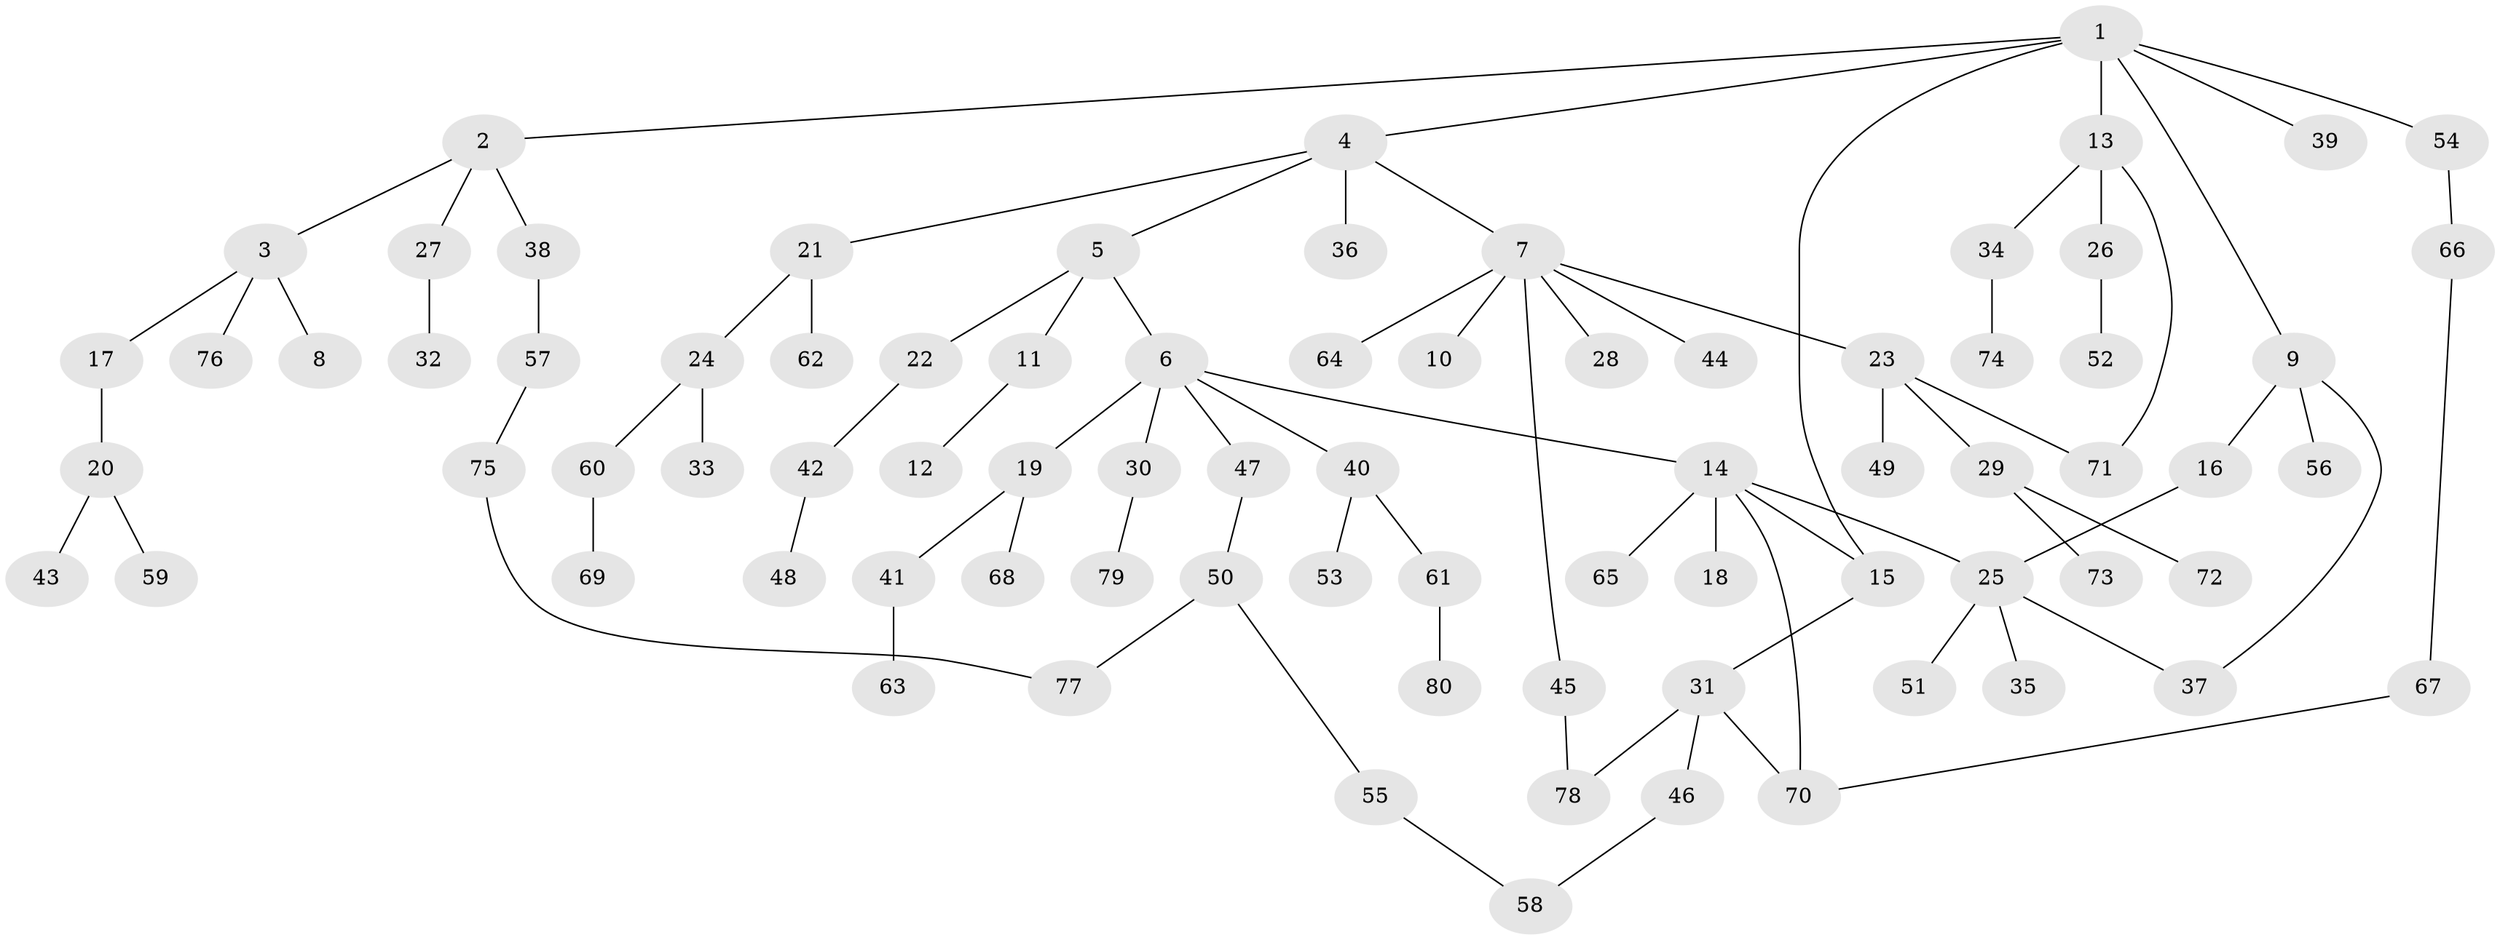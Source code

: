 // Generated by graph-tools (version 1.1) at 2025/13/03/09/25 04:13:19]
// undirected, 80 vertices, 88 edges
graph export_dot {
graph [start="1"]
  node [color=gray90,style=filled];
  1;
  2;
  3;
  4;
  5;
  6;
  7;
  8;
  9;
  10;
  11;
  12;
  13;
  14;
  15;
  16;
  17;
  18;
  19;
  20;
  21;
  22;
  23;
  24;
  25;
  26;
  27;
  28;
  29;
  30;
  31;
  32;
  33;
  34;
  35;
  36;
  37;
  38;
  39;
  40;
  41;
  42;
  43;
  44;
  45;
  46;
  47;
  48;
  49;
  50;
  51;
  52;
  53;
  54;
  55;
  56;
  57;
  58;
  59;
  60;
  61;
  62;
  63;
  64;
  65;
  66;
  67;
  68;
  69;
  70;
  71;
  72;
  73;
  74;
  75;
  76;
  77;
  78;
  79;
  80;
  1 -- 2;
  1 -- 4;
  1 -- 9;
  1 -- 13;
  1 -- 39;
  1 -- 54;
  1 -- 15;
  2 -- 3;
  2 -- 27;
  2 -- 38;
  3 -- 8;
  3 -- 17;
  3 -- 76;
  4 -- 5;
  4 -- 7;
  4 -- 21;
  4 -- 36;
  5 -- 6;
  5 -- 11;
  5 -- 22;
  6 -- 14;
  6 -- 19;
  6 -- 30;
  6 -- 40;
  6 -- 47;
  7 -- 10;
  7 -- 23;
  7 -- 28;
  7 -- 44;
  7 -- 45;
  7 -- 64;
  9 -- 16;
  9 -- 56;
  9 -- 37;
  11 -- 12;
  13 -- 26;
  13 -- 34;
  13 -- 71;
  14 -- 15;
  14 -- 18;
  14 -- 65;
  14 -- 70;
  14 -- 25;
  15 -- 31;
  16 -- 25;
  17 -- 20;
  19 -- 41;
  19 -- 68;
  20 -- 43;
  20 -- 59;
  21 -- 24;
  21 -- 62;
  22 -- 42;
  23 -- 29;
  23 -- 49;
  23 -- 71;
  24 -- 33;
  24 -- 60;
  25 -- 35;
  25 -- 37;
  25 -- 51;
  26 -- 52;
  27 -- 32;
  29 -- 72;
  29 -- 73;
  30 -- 79;
  31 -- 46;
  31 -- 70;
  31 -- 78;
  34 -- 74;
  38 -- 57;
  40 -- 53;
  40 -- 61;
  41 -- 63;
  42 -- 48;
  45 -- 78;
  46 -- 58;
  47 -- 50;
  50 -- 55;
  50 -- 77;
  54 -- 66;
  55 -- 58;
  57 -- 75;
  60 -- 69;
  61 -- 80;
  66 -- 67;
  67 -- 70;
  75 -- 77;
}
